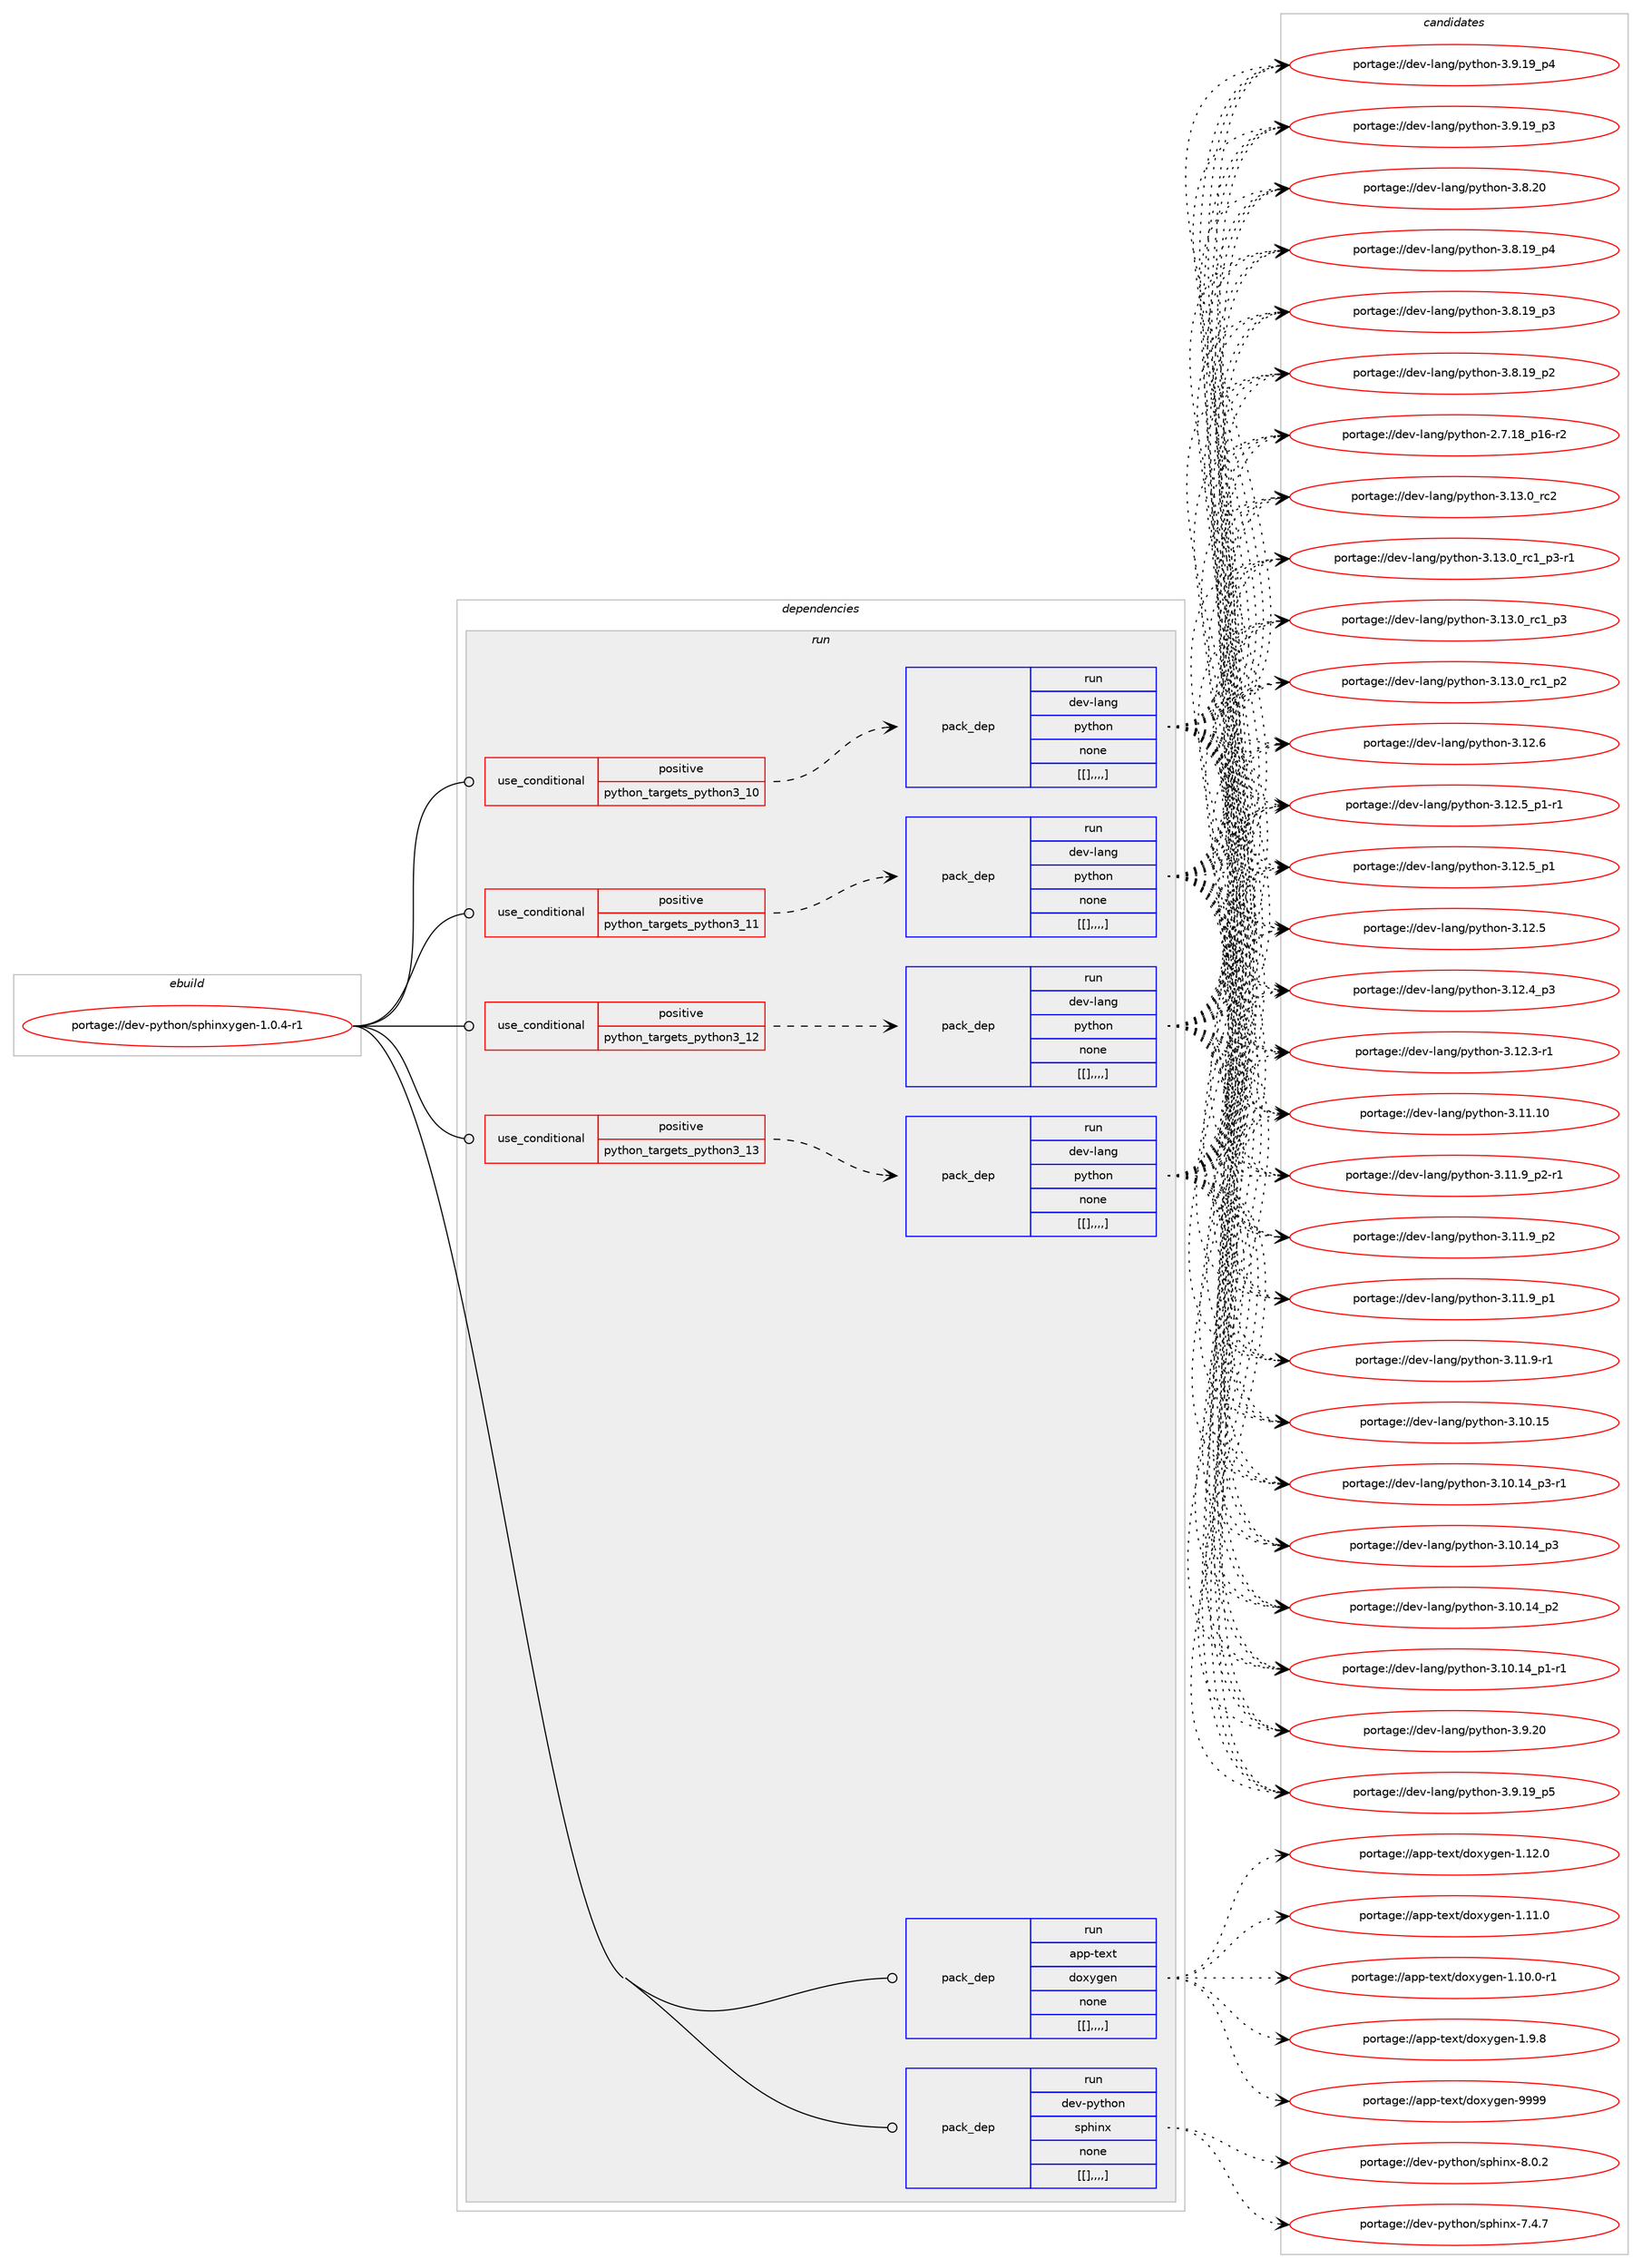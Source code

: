 digraph prolog {

# *************
# Graph options
# *************

newrank=true;
concentrate=true;
compound=true;
graph [rankdir=LR,fontname=Helvetica,fontsize=10,ranksep=1.5];#, ranksep=2.5, nodesep=0.2];
edge  [arrowhead=vee];
node  [fontname=Helvetica,fontsize=10];

# **********
# The ebuild
# **********

subgraph cluster_leftcol {
color=gray;
label=<<i>ebuild</i>>;
id [label="portage://dev-python/sphinxygen-1.0.4-r1", color=red, width=4, href="../dev-python/sphinxygen-1.0.4-r1.svg"];
}

# ****************
# The dependencies
# ****************

subgraph cluster_midcol {
color=gray;
label=<<i>dependencies</i>>;
subgraph cluster_compile {
fillcolor="#eeeeee";
style=filled;
label=<<i>compile</i>>;
}
subgraph cluster_compileandrun {
fillcolor="#eeeeee";
style=filled;
label=<<i>compile and run</i>>;
}
subgraph cluster_run {
fillcolor="#eeeeee";
style=filled;
label=<<i>run</i>>;
subgraph cond40970 {
dependency166398 [label=<<TABLE BORDER="0" CELLBORDER="1" CELLSPACING="0" CELLPADDING="4"><TR><TD ROWSPAN="3" CELLPADDING="10">use_conditional</TD></TR><TR><TD>positive</TD></TR><TR><TD>python_targets_python3_10</TD></TR></TABLE>>, shape=none, color=red];
subgraph pack124167 {
dependency166399 [label=<<TABLE BORDER="0" CELLBORDER="1" CELLSPACING="0" CELLPADDING="4" WIDTH="220"><TR><TD ROWSPAN="6" CELLPADDING="30">pack_dep</TD></TR><TR><TD WIDTH="110">run</TD></TR><TR><TD>dev-lang</TD></TR><TR><TD>python</TD></TR><TR><TD>none</TD></TR><TR><TD>[[],,,,]</TD></TR></TABLE>>, shape=none, color=blue];
}
dependency166398:e -> dependency166399:w [weight=20,style="dashed",arrowhead="vee"];
}
id:e -> dependency166398:w [weight=20,style="solid",arrowhead="odot"];
subgraph cond40971 {
dependency166400 [label=<<TABLE BORDER="0" CELLBORDER="1" CELLSPACING="0" CELLPADDING="4"><TR><TD ROWSPAN="3" CELLPADDING="10">use_conditional</TD></TR><TR><TD>positive</TD></TR><TR><TD>python_targets_python3_11</TD></TR></TABLE>>, shape=none, color=red];
subgraph pack124168 {
dependency166401 [label=<<TABLE BORDER="0" CELLBORDER="1" CELLSPACING="0" CELLPADDING="4" WIDTH="220"><TR><TD ROWSPAN="6" CELLPADDING="30">pack_dep</TD></TR><TR><TD WIDTH="110">run</TD></TR><TR><TD>dev-lang</TD></TR><TR><TD>python</TD></TR><TR><TD>none</TD></TR><TR><TD>[[],,,,]</TD></TR></TABLE>>, shape=none, color=blue];
}
dependency166400:e -> dependency166401:w [weight=20,style="dashed",arrowhead="vee"];
}
id:e -> dependency166400:w [weight=20,style="solid",arrowhead="odot"];
subgraph cond40972 {
dependency166402 [label=<<TABLE BORDER="0" CELLBORDER="1" CELLSPACING="0" CELLPADDING="4"><TR><TD ROWSPAN="3" CELLPADDING="10">use_conditional</TD></TR><TR><TD>positive</TD></TR><TR><TD>python_targets_python3_12</TD></TR></TABLE>>, shape=none, color=red];
subgraph pack124169 {
dependency166403 [label=<<TABLE BORDER="0" CELLBORDER="1" CELLSPACING="0" CELLPADDING="4" WIDTH="220"><TR><TD ROWSPAN="6" CELLPADDING="30">pack_dep</TD></TR><TR><TD WIDTH="110">run</TD></TR><TR><TD>dev-lang</TD></TR><TR><TD>python</TD></TR><TR><TD>none</TD></TR><TR><TD>[[],,,,]</TD></TR></TABLE>>, shape=none, color=blue];
}
dependency166402:e -> dependency166403:w [weight=20,style="dashed",arrowhead="vee"];
}
id:e -> dependency166402:w [weight=20,style="solid",arrowhead="odot"];
subgraph cond40973 {
dependency166404 [label=<<TABLE BORDER="0" CELLBORDER="1" CELLSPACING="0" CELLPADDING="4"><TR><TD ROWSPAN="3" CELLPADDING="10">use_conditional</TD></TR><TR><TD>positive</TD></TR><TR><TD>python_targets_python3_13</TD></TR></TABLE>>, shape=none, color=red];
subgraph pack124170 {
dependency166405 [label=<<TABLE BORDER="0" CELLBORDER="1" CELLSPACING="0" CELLPADDING="4" WIDTH="220"><TR><TD ROWSPAN="6" CELLPADDING="30">pack_dep</TD></TR><TR><TD WIDTH="110">run</TD></TR><TR><TD>dev-lang</TD></TR><TR><TD>python</TD></TR><TR><TD>none</TD></TR><TR><TD>[[],,,,]</TD></TR></TABLE>>, shape=none, color=blue];
}
dependency166404:e -> dependency166405:w [weight=20,style="dashed",arrowhead="vee"];
}
id:e -> dependency166404:w [weight=20,style="solid",arrowhead="odot"];
subgraph pack124171 {
dependency166406 [label=<<TABLE BORDER="0" CELLBORDER="1" CELLSPACING="0" CELLPADDING="4" WIDTH="220"><TR><TD ROWSPAN="6" CELLPADDING="30">pack_dep</TD></TR><TR><TD WIDTH="110">run</TD></TR><TR><TD>app-text</TD></TR><TR><TD>doxygen</TD></TR><TR><TD>none</TD></TR><TR><TD>[[],,,,]</TD></TR></TABLE>>, shape=none, color=blue];
}
id:e -> dependency166406:w [weight=20,style="solid",arrowhead="odot"];
subgraph pack124172 {
dependency166407 [label=<<TABLE BORDER="0" CELLBORDER="1" CELLSPACING="0" CELLPADDING="4" WIDTH="220"><TR><TD ROWSPAN="6" CELLPADDING="30">pack_dep</TD></TR><TR><TD WIDTH="110">run</TD></TR><TR><TD>dev-python</TD></TR><TR><TD>sphinx</TD></TR><TR><TD>none</TD></TR><TR><TD>[[],,,,]</TD></TR></TABLE>>, shape=none, color=blue];
}
id:e -> dependency166407:w [weight=20,style="solid",arrowhead="odot"];
}
}

# **************
# The candidates
# **************

subgraph cluster_choices {
rank=same;
color=gray;
label=<<i>candidates</i>>;

subgraph choice124167 {
color=black;
nodesep=1;
choice10010111845108971101034711212111610411111045514649514648951149950 [label="portage://dev-lang/python-3.13.0_rc2", color=red, width=4,href="../dev-lang/python-3.13.0_rc2.svg"];
choice1001011184510897110103471121211161041111104551464951464895114994995112514511449 [label="portage://dev-lang/python-3.13.0_rc1_p3-r1", color=red, width=4,href="../dev-lang/python-3.13.0_rc1_p3-r1.svg"];
choice100101118451089711010347112121116104111110455146495146489511499499511251 [label="portage://dev-lang/python-3.13.0_rc1_p3", color=red, width=4,href="../dev-lang/python-3.13.0_rc1_p3.svg"];
choice100101118451089711010347112121116104111110455146495146489511499499511250 [label="portage://dev-lang/python-3.13.0_rc1_p2", color=red, width=4,href="../dev-lang/python-3.13.0_rc1_p2.svg"];
choice10010111845108971101034711212111610411111045514649504654 [label="portage://dev-lang/python-3.12.6", color=red, width=4,href="../dev-lang/python-3.12.6.svg"];
choice1001011184510897110103471121211161041111104551464950465395112494511449 [label="portage://dev-lang/python-3.12.5_p1-r1", color=red, width=4,href="../dev-lang/python-3.12.5_p1-r1.svg"];
choice100101118451089711010347112121116104111110455146495046539511249 [label="portage://dev-lang/python-3.12.5_p1", color=red, width=4,href="../dev-lang/python-3.12.5_p1.svg"];
choice10010111845108971101034711212111610411111045514649504653 [label="portage://dev-lang/python-3.12.5", color=red, width=4,href="../dev-lang/python-3.12.5.svg"];
choice100101118451089711010347112121116104111110455146495046529511251 [label="portage://dev-lang/python-3.12.4_p3", color=red, width=4,href="../dev-lang/python-3.12.4_p3.svg"];
choice100101118451089711010347112121116104111110455146495046514511449 [label="portage://dev-lang/python-3.12.3-r1", color=red, width=4,href="../dev-lang/python-3.12.3-r1.svg"];
choice1001011184510897110103471121211161041111104551464949464948 [label="portage://dev-lang/python-3.11.10", color=red, width=4,href="../dev-lang/python-3.11.10.svg"];
choice1001011184510897110103471121211161041111104551464949465795112504511449 [label="portage://dev-lang/python-3.11.9_p2-r1", color=red, width=4,href="../dev-lang/python-3.11.9_p2-r1.svg"];
choice100101118451089711010347112121116104111110455146494946579511250 [label="portage://dev-lang/python-3.11.9_p2", color=red, width=4,href="../dev-lang/python-3.11.9_p2.svg"];
choice100101118451089711010347112121116104111110455146494946579511249 [label="portage://dev-lang/python-3.11.9_p1", color=red, width=4,href="../dev-lang/python-3.11.9_p1.svg"];
choice100101118451089711010347112121116104111110455146494946574511449 [label="portage://dev-lang/python-3.11.9-r1", color=red, width=4,href="../dev-lang/python-3.11.9-r1.svg"];
choice1001011184510897110103471121211161041111104551464948464953 [label="portage://dev-lang/python-3.10.15", color=red, width=4,href="../dev-lang/python-3.10.15.svg"];
choice100101118451089711010347112121116104111110455146494846495295112514511449 [label="portage://dev-lang/python-3.10.14_p3-r1", color=red, width=4,href="../dev-lang/python-3.10.14_p3-r1.svg"];
choice10010111845108971101034711212111610411111045514649484649529511251 [label="portage://dev-lang/python-3.10.14_p3", color=red, width=4,href="../dev-lang/python-3.10.14_p3.svg"];
choice10010111845108971101034711212111610411111045514649484649529511250 [label="portage://dev-lang/python-3.10.14_p2", color=red, width=4,href="../dev-lang/python-3.10.14_p2.svg"];
choice100101118451089711010347112121116104111110455146494846495295112494511449 [label="portage://dev-lang/python-3.10.14_p1-r1", color=red, width=4,href="../dev-lang/python-3.10.14_p1-r1.svg"];
choice10010111845108971101034711212111610411111045514657465048 [label="portage://dev-lang/python-3.9.20", color=red, width=4,href="../dev-lang/python-3.9.20.svg"];
choice100101118451089711010347112121116104111110455146574649579511253 [label="portage://dev-lang/python-3.9.19_p5", color=red, width=4,href="../dev-lang/python-3.9.19_p5.svg"];
choice100101118451089711010347112121116104111110455146574649579511252 [label="portage://dev-lang/python-3.9.19_p4", color=red, width=4,href="../dev-lang/python-3.9.19_p4.svg"];
choice100101118451089711010347112121116104111110455146574649579511251 [label="portage://dev-lang/python-3.9.19_p3", color=red, width=4,href="../dev-lang/python-3.9.19_p3.svg"];
choice10010111845108971101034711212111610411111045514656465048 [label="portage://dev-lang/python-3.8.20", color=red, width=4,href="../dev-lang/python-3.8.20.svg"];
choice100101118451089711010347112121116104111110455146564649579511252 [label="portage://dev-lang/python-3.8.19_p4", color=red, width=4,href="../dev-lang/python-3.8.19_p4.svg"];
choice100101118451089711010347112121116104111110455146564649579511251 [label="portage://dev-lang/python-3.8.19_p3", color=red, width=4,href="../dev-lang/python-3.8.19_p3.svg"];
choice100101118451089711010347112121116104111110455146564649579511250 [label="portage://dev-lang/python-3.8.19_p2", color=red, width=4,href="../dev-lang/python-3.8.19_p2.svg"];
choice100101118451089711010347112121116104111110455046554649569511249544511450 [label="portage://dev-lang/python-2.7.18_p16-r2", color=red, width=4,href="../dev-lang/python-2.7.18_p16-r2.svg"];
dependency166399:e -> choice10010111845108971101034711212111610411111045514649514648951149950:w [style=dotted,weight="100"];
dependency166399:e -> choice1001011184510897110103471121211161041111104551464951464895114994995112514511449:w [style=dotted,weight="100"];
dependency166399:e -> choice100101118451089711010347112121116104111110455146495146489511499499511251:w [style=dotted,weight="100"];
dependency166399:e -> choice100101118451089711010347112121116104111110455146495146489511499499511250:w [style=dotted,weight="100"];
dependency166399:e -> choice10010111845108971101034711212111610411111045514649504654:w [style=dotted,weight="100"];
dependency166399:e -> choice1001011184510897110103471121211161041111104551464950465395112494511449:w [style=dotted,weight="100"];
dependency166399:e -> choice100101118451089711010347112121116104111110455146495046539511249:w [style=dotted,weight="100"];
dependency166399:e -> choice10010111845108971101034711212111610411111045514649504653:w [style=dotted,weight="100"];
dependency166399:e -> choice100101118451089711010347112121116104111110455146495046529511251:w [style=dotted,weight="100"];
dependency166399:e -> choice100101118451089711010347112121116104111110455146495046514511449:w [style=dotted,weight="100"];
dependency166399:e -> choice1001011184510897110103471121211161041111104551464949464948:w [style=dotted,weight="100"];
dependency166399:e -> choice1001011184510897110103471121211161041111104551464949465795112504511449:w [style=dotted,weight="100"];
dependency166399:e -> choice100101118451089711010347112121116104111110455146494946579511250:w [style=dotted,weight="100"];
dependency166399:e -> choice100101118451089711010347112121116104111110455146494946579511249:w [style=dotted,weight="100"];
dependency166399:e -> choice100101118451089711010347112121116104111110455146494946574511449:w [style=dotted,weight="100"];
dependency166399:e -> choice1001011184510897110103471121211161041111104551464948464953:w [style=dotted,weight="100"];
dependency166399:e -> choice100101118451089711010347112121116104111110455146494846495295112514511449:w [style=dotted,weight="100"];
dependency166399:e -> choice10010111845108971101034711212111610411111045514649484649529511251:w [style=dotted,weight="100"];
dependency166399:e -> choice10010111845108971101034711212111610411111045514649484649529511250:w [style=dotted,weight="100"];
dependency166399:e -> choice100101118451089711010347112121116104111110455146494846495295112494511449:w [style=dotted,weight="100"];
dependency166399:e -> choice10010111845108971101034711212111610411111045514657465048:w [style=dotted,weight="100"];
dependency166399:e -> choice100101118451089711010347112121116104111110455146574649579511253:w [style=dotted,weight="100"];
dependency166399:e -> choice100101118451089711010347112121116104111110455146574649579511252:w [style=dotted,weight="100"];
dependency166399:e -> choice100101118451089711010347112121116104111110455146574649579511251:w [style=dotted,weight="100"];
dependency166399:e -> choice10010111845108971101034711212111610411111045514656465048:w [style=dotted,weight="100"];
dependency166399:e -> choice100101118451089711010347112121116104111110455146564649579511252:w [style=dotted,weight="100"];
dependency166399:e -> choice100101118451089711010347112121116104111110455146564649579511251:w [style=dotted,weight="100"];
dependency166399:e -> choice100101118451089711010347112121116104111110455146564649579511250:w [style=dotted,weight="100"];
dependency166399:e -> choice100101118451089711010347112121116104111110455046554649569511249544511450:w [style=dotted,weight="100"];
}
subgraph choice124168 {
color=black;
nodesep=1;
choice10010111845108971101034711212111610411111045514649514648951149950 [label="portage://dev-lang/python-3.13.0_rc2", color=red, width=4,href="../dev-lang/python-3.13.0_rc2.svg"];
choice1001011184510897110103471121211161041111104551464951464895114994995112514511449 [label="portage://dev-lang/python-3.13.0_rc1_p3-r1", color=red, width=4,href="../dev-lang/python-3.13.0_rc1_p3-r1.svg"];
choice100101118451089711010347112121116104111110455146495146489511499499511251 [label="portage://dev-lang/python-3.13.0_rc1_p3", color=red, width=4,href="../dev-lang/python-3.13.0_rc1_p3.svg"];
choice100101118451089711010347112121116104111110455146495146489511499499511250 [label="portage://dev-lang/python-3.13.0_rc1_p2", color=red, width=4,href="../dev-lang/python-3.13.0_rc1_p2.svg"];
choice10010111845108971101034711212111610411111045514649504654 [label="portage://dev-lang/python-3.12.6", color=red, width=4,href="../dev-lang/python-3.12.6.svg"];
choice1001011184510897110103471121211161041111104551464950465395112494511449 [label="portage://dev-lang/python-3.12.5_p1-r1", color=red, width=4,href="../dev-lang/python-3.12.5_p1-r1.svg"];
choice100101118451089711010347112121116104111110455146495046539511249 [label="portage://dev-lang/python-3.12.5_p1", color=red, width=4,href="../dev-lang/python-3.12.5_p1.svg"];
choice10010111845108971101034711212111610411111045514649504653 [label="portage://dev-lang/python-3.12.5", color=red, width=4,href="../dev-lang/python-3.12.5.svg"];
choice100101118451089711010347112121116104111110455146495046529511251 [label="portage://dev-lang/python-3.12.4_p3", color=red, width=4,href="../dev-lang/python-3.12.4_p3.svg"];
choice100101118451089711010347112121116104111110455146495046514511449 [label="portage://dev-lang/python-3.12.3-r1", color=red, width=4,href="../dev-lang/python-3.12.3-r1.svg"];
choice1001011184510897110103471121211161041111104551464949464948 [label="portage://dev-lang/python-3.11.10", color=red, width=4,href="../dev-lang/python-3.11.10.svg"];
choice1001011184510897110103471121211161041111104551464949465795112504511449 [label="portage://dev-lang/python-3.11.9_p2-r1", color=red, width=4,href="../dev-lang/python-3.11.9_p2-r1.svg"];
choice100101118451089711010347112121116104111110455146494946579511250 [label="portage://dev-lang/python-3.11.9_p2", color=red, width=4,href="../dev-lang/python-3.11.9_p2.svg"];
choice100101118451089711010347112121116104111110455146494946579511249 [label="portage://dev-lang/python-3.11.9_p1", color=red, width=4,href="../dev-lang/python-3.11.9_p1.svg"];
choice100101118451089711010347112121116104111110455146494946574511449 [label="portage://dev-lang/python-3.11.9-r1", color=red, width=4,href="../dev-lang/python-3.11.9-r1.svg"];
choice1001011184510897110103471121211161041111104551464948464953 [label="portage://dev-lang/python-3.10.15", color=red, width=4,href="../dev-lang/python-3.10.15.svg"];
choice100101118451089711010347112121116104111110455146494846495295112514511449 [label="portage://dev-lang/python-3.10.14_p3-r1", color=red, width=4,href="../dev-lang/python-3.10.14_p3-r1.svg"];
choice10010111845108971101034711212111610411111045514649484649529511251 [label="portage://dev-lang/python-3.10.14_p3", color=red, width=4,href="../dev-lang/python-3.10.14_p3.svg"];
choice10010111845108971101034711212111610411111045514649484649529511250 [label="portage://dev-lang/python-3.10.14_p2", color=red, width=4,href="../dev-lang/python-3.10.14_p2.svg"];
choice100101118451089711010347112121116104111110455146494846495295112494511449 [label="portage://dev-lang/python-3.10.14_p1-r1", color=red, width=4,href="../dev-lang/python-3.10.14_p1-r1.svg"];
choice10010111845108971101034711212111610411111045514657465048 [label="portage://dev-lang/python-3.9.20", color=red, width=4,href="../dev-lang/python-3.9.20.svg"];
choice100101118451089711010347112121116104111110455146574649579511253 [label="portage://dev-lang/python-3.9.19_p5", color=red, width=4,href="../dev-lang/python-3.9.19_p5.svg"];
choice100101118451089711010347112121116104111110455146574649579511252 [label="portage://dev-lang/python-3.9.19_p4", color=red, width=4,href="../dev-lang/python-3.9.19_p4.svg"];
choice100101118451089711010347112121116104111110455146574649579511251 [label="portage://dev-lang/python-3.9.19_p3", color=red, width=4,href="../dev-lang/python-3.9.19_p3.svg"];
choice10010111845108971101034711212111610411111045514656465048 [label="portage://dev-lang/python-3.8.20", color=red, width=4,href="../dev-lang/python-3.8.20.svg"];
choice100101118451089711010347112121116104111110455146564649579511252 [label="portage://dev-lang/python-3.8.19_p4", color=red, width=4,href="../dev-lang/python-3.8.19_p4.svg"];
choice100101118451089711010347112121116104111110455146564649579511251 [label="portage://dev-lang/python-3.8.19_p3", color=red, width=4,href="../dev-lang/python-3.8.19_p3.svg"];
choice100101118451089711010347112121116104111110455146564649579511250 [label="portage://dev-lang/python-3.8.19_p2", color=red, width=4,href="../dev-lang/python-3.8.19_p2.svg"];
choice100101118451089711010347112121116104111110455046554649569511249544511450 [label="portage://dev-lang/python-2.7.18_p16-r2", color=red, width=4,href="../dev-lang/python-2.7.18_p16-r2.svg"];
dependency166401:e -> choice10010111845108971101034711212111610411111045514649514648951149950:w [style=dotted,weight="100"];
dependency166401:e -> choice1001011184510897110103471121211161041111104551464951464895114994995112514511449:w [style=dotted,weight="100"];
dependency166401:e -> choice100101118451089711010347112121116104111110455146495146489511499499511251:w [style=dotted,weight="100"];
dependency166401:e -> choice100101118451089711010347112121116104111110455146495146489511499499511250:w [style=dotted,weight="100"];
dependency166401:e -> choice10010111845108971101034711212111610411111045514649504654:w [style=dotted,weight="100"];
dependency166401:e -> choice1001011184510897110103471121211161041111104551464950465395112494511449:w [style=dotted,weight="100"];
dependency166401:e -> choice100101118451089711010347112121116104111110455146495046539511249:w [style=dotted,weight="100"];
dependency166401:e -> choice10010111845108971101034711212111610411111045514649504653:w [style=dotted,weight="100"];
dependency166401:e -> choice100101118451089711010347112121116104111110455146495046529511251:w [style=dotted,weight="100"];
dependency166401:e -> choice100101118451089711010347112121116104111110455146495046514511449:w [style=dotted,weight="100"];
dependency166401:e -> choice1001011184510897110103471121211161041111104551464949464948:w [style=dotted,weight="100"];
dependency166401:e -> choice1001011184510897110103471121211161041111104551464949465795112504511449:w [style=dotted,weight="100"];
dependency166401:e -> choice100101118451089711010347112121116104111110455146494946579511250:w [style=dotted,weight="100"];
dependency166401:e -> choice100101118451089711010347112121116104111110455146494946579511249:w [style=dotted,weight="100"];
dependency166401:e -> choice100101118451089711010347112121116104111110455146494946574511449:w [style=dotted,weight="100"];
dependency166401:e -> choice1001011184510897110103471121211161041111104551464948464953:w [style=dotted,weight="100"];
dependency166401:e -> choice100101118451089711010347112121116104111110455146494846495295112514511449:w [style=dotted,weight="100"];
dependency166401:e -> choice10010111845108971101034711212111610411111045514649484649529511251:w [style=dotted,weight="100"];
dependency166401:e -> choice10010111845108971101034711212111610411111045514649484649529511250:w [style=dotted,weight="100"];
dependency166401:e -> choice100101118451089711010347112121116104111110455146494846495295112494511449:w [style=dotted,weight="100"];
dependency166401:e -> choice10010111845108971101034711212111610411111045514657465048:w [style=dotted,weight="100"];
dependency166401:e -> choice100101118451089711010347112121116104111110455146574649579511253:w [style=dotted,weight="100"];
dependency166401:e -> choice100101118451089711010347112121116104111110455146574649579511252:w [style=dotted,weight="100"];
dependency166401:e -> choice100101118451089711010347112121116104111110455146574649579511251:w [style=dotted,weight="100"];
dependency166401:e -> choice10010111845108971101034711212111610411111045514656465048:w [style=dotted,weight="100"];
dependency166401:e -> choice100101118451089711010347112121116104111110455146564649579511252:w [style=dotted,weight="100"];
dependency166401:e -> choice100101118451089711010347112121116104111110455146564649579511251:w [style=dotted,weight="100"];
dependency166401:e -> choice100101118451089711010347112121116104111110455146564649579511250:w [style=dotted,weight="100"];
dependency166401:e -> choice100101118451089711010347112121116104111110455046554649569511249544511450:w [style=dotted,weight="100"];
}
subgraph choice124169 {
color=black;
nodesep=1;
choice10010111845108971101034711212111610411111045514649514648951149950 [label="portage://dev-lang/python-3.13.0_rc2", color=red, width=4,href="../dev-lang/python-3.13.0_rc2.svg"];
choice1001011184510897110103471121211161041111104551464951464895114994995112514511449 [label="portage://dev-lang/python-3.13.0_rc1_p3-r1", color=red, width=4,href="../dev-lang/python-3.13.0_rc1_p3-r1.svg"];
choice100101118451089711010347112121116104111110455146495146489511499499511251 [label="portage://dev-lang/python-3.13.0_rc1_p3", color=red, width=4,href="../dev-lang/python-3.13.0_rc1_p3.svg"];
choice100101118451089711010347112121116104111110455146495146489511499499511250 [label="portage://dev-lang/python-3.13.0_rc1_p2", color=red, width=4,href="../dev-lang/python-3.13.0_rc1_p2.svg"];
choice10010111845108971101034711212111610411111045514649504654 [label="portage://dev-lang/python-3.12.6", color=red, width=4,href="../dev-lang/python-3.12.6.svg"];
choice1001011184510897110103471121211161041111104551464950465395112494511449 [label="portage://dev-lang/python-3.12.5_p1-r1", color=red, width=4,href="../dev-lang/python-3.12.5_p1-r1.svg"];
choice100101118451089711010347112121116104111110455146495046539511249 [label="portage://dev-lang/python-3.12.5_p1", color=red, width=4,href="../dev-lang/python-3.12.5_p1.svg"];
choice10010111845108971101034711212111610411111045514649504653 [label="portage://dev-lang/python-3.12.5", color=red, width=4,href="../dev-lang/python-3.12.5.svg"];
choice100101118451089711010347112121116104111110455146495046529511251 [label="portage://dev-lang/python-3.12.4_p3", color=red, width=4,href="../dev-lang/python-3.12.4_p3.svg"];
choice100101118451089711010347112121116104111110455146495046514511449 [label="portage://dev-lang/python-3.12.3-r1", color=red, width=4,href="../dev-lang/python-3.12.3-r1.svg"];
choice1001011184510897110103471121211161041111104551464949464948 [label="portage://dev-lang/python-3.11.10", color=red, width=4,href="../dev-lang/python-3.11.10.svg"];
choice1001011184510897110103471121211161041111104551464949465795112504511449 [label="portage://dev-lang/python-3.11.9_p2-r1", color=red, width=4,href="../dev-lang/python-3.11.9_p2-r1.svg"];
choice100101118451089711010347112121116104111110455146494946579511250 [label="portage://dev-lang/python-3.11.9_p2", color=red, width=4,href="../dev-lang/python-3.11.9_p2.svg"];
choice100101118451089711010347112121116104111110455146494946579511249 [label="portage://dev-lang/python-3.11.9_p1", color=red, width=4,href="../dev-lang/python-3.11.9_p1.svg"];
choice100101118451089711010347112121116104111110455146494946574511449 [label="portage://dev-lang/python-3.11.9-r1", color=red, width=4,href="../dev-lang/python-3.11.9-r1.svg"];
choice1001011184510897110103471121211161041111104551464948464953 [label="portage://dev-lang/python-3.10.15", color=red, width=4,href="../dev-lang/python-3.10.15.svg"];
choice100101118451089711010347112121116104111110455146494846495295112514511449 [label="portage://dev-lang/python-3.10.14_p3-r1", color=red, width=4,href="../dev-lang/python-3.10.14_p3-r1.svg"];
choice10010111845108971101034711212111610411111045514649484649529511251 [label="portage://dev-lang/python-3.10.14_p3", color=red, width=4,href="../dev-lang/python-3.10.14_p3.svg"];
choice10010111845108971101034711212111610411111045514649484649529511250 [label="portage://dev-lang/python-3.10.14_p2", color=red, width=4,href="../dev-lang/python-3.10.14_p2.svg"];
choice100101118451089711010347112121116104111110455146494846495295112494511449 [label="portage://dev-lang/python-3.10.14_p1-r1", color=red, width=4,href="../dev-lang/python-3.10.14_p1-r1.svg"];
choice10010111845108971101034711212111610411111045514657465048 [label="portage://dev-lang/python-3.9.20", color=red, width=4,href="../dev-lang/python-3.9.20.svg"];
choice100101118451089711010347112121116104111110455146574649579511253 [label="portage://dev-lang/python-3.9.19_p5", color=red, width=4,href="../dev-lang/python-3.9.19_p5.svg"];
choice100101118451089711010347112121116104111110455146574649579511252 [label="portage://dev-lang/python-3.9.19_p4", color=red, width=4,href="../dev-lang/python-3.9.19_p4.svg"];
choice100101118451089711010347112121116104111110455146574649579511251 [label="portage://dev-lang/python-3.9.19_p3", color=red, width=4,href="../dev-lang/python-3.9.19_p3.svg"];
choice10010111845108971101034711212111610411111045514656465048 [label="portage://dev-lang/python-3.8.20", color=red, width=4,href="../dev-lang/python-3.8.20.svg"];
choice100101118451089711010347112121116104111110455146564649579511252 [label="portage://dev-lang/python-3.8.19_p4", color=red, width=4,href="../dev-lang/python-3.8.19_p4.svg"];
choice100101118451089711010347112121116104111110455146564649579511251 [label="portage://dev-lang/python-3.8.19_p3", color=red, width=4,href="../dev-lang/python-3.8.19_p3.svg"];
choice100101118451089711010347112121116104111110455146564649579511250 [label="portage://dev-lang/python-3.8.19_p2", color=red, width=4,href="../dev-lang/python-3.8.19_p2.svg"];
choice100101118451089711010347112121116104111110455046554649569511249544511450 [label="portage://dev-lang/python-2.7.18_p16-r2", color=red, width=4,href="../dev-lang/python-2.7.18_p16-r2.svg"];
dependency166403:e -> choice10010111845108971101034711212111610411111045514649514648951149950:w [style=dotted,weight="100"];
dependency166403:e -> choice1001011184510897110103471121211161041111104551464951464895114994995112514511449:w [style=dotted,weight="100"];
dependency166403:e -> choice100101118451089711010347112121116104111110455146495146489511499499511251:w [style=dotted,weight="100"];
dependency166403:e -> choice100101118451089711010347112121116104111110455146495146489511499499511250:w [style=dotted,weight="100"];
dependency166403:e -> choice10010111845108971101034711212111610411111045514649504654:w [style=dotted,weight="100"];
dependency166403:e -> choice1001011184510897110103471121211161041111104551464950465395112494511449:w [style=dotted,weight="100"];
dependency166403:e -> choice100101118451089711010347112121116104111110455146495046539511249:w [style=dotted,weight="100"];
dependency166403:e -> choice10010111845108971101034711212111610411111045514649504653:w [style=dotted,weight="100"];
dependency166403:e -> choice100101118451089711010347112121116104111110455146495046529511251:w [style=dotted,weight="100"];
dependency166403:e -> choice100101118451089711010347112121116104111110455146495046514511449:w [style=dotted,weight="100"];
dependency166403:e -> choice1001011184510897110103471121211161041111104551464949464948:w [style=dotted,weight="100"];
dependency166403:e -> choice1001011184510897110103471121211161041111104551464949465795112504511449:w [style=dotted,weight="100"];
dependency166403:e -> choice100101118451089711010347112121116104111110455146494946579511250:w [style=dotted,weight="100"];
dependency166403:e -> choice100101118451089711010347112121116104111110455146494946579511249:w [style=dotted,weight="100"];
dependency166403:e -> choice100101118451089711010347112121116104111110455146494946574511449:w [style=dotted,weight="100"];
dependency166403:e -> choice1001011184510897110103471121211161041111104551464948464953:w [style=dotted,weight="100"];
dependency166403:e -> choice100101118451089711010347112121116104111110455146494846495295112514511449:w [style=dotted,weight="100"];
dependency166403:e -> choice10010111845108971101034711212111610411111045514649484649529511251:w [style=dotted,weight="100"];
dependency166403:e -> choice10010111845108971101034711212111610411111045514649484649529511250:w [style=dotted,weight="100"];
dependency166403:e -> choice100101118451089711010347112121116104111110455146494846495295112494511449:w [style=dotted,weight="100"];
dependency166403:e -> choice10010111845108971101034711212111610411111045514657465048:w [style=dotted,weight="100"];
dependency166403:e -> choice100101118451089711010347112121116104111110455146574649579511253:w [style=dotted,weight="100"];
dependency166403:e -> choice100101118451089711010347112121116104111110455146574649579511252:w [style=dotted,weight="100"];
dependency166403:e -> choice100101118451089711010347112121116104111110455146574649579511251:w [style=dotted,weight="100"];
dependency166403:e -> choice10010111845108971101034711212111610411111045514656465048:w [style=dotted,weight="100"];
dependency166403:e -> choice100101118451089711010347112121116104111110455146564649579511252:w [style=dotted,weight="100"];
dependency166403:e -> choice100101118451089711010347112121116104111110455146564649579511251:w [style=dotted,weight="100"];
dependency166403:e -> choice100101118451089711010347112121116104111110455146564649579511250:w [style=dotted,weight="100"];
dependency166403:e -> choice100101118451089711010347112121116104111110455046554649569511249544511450:w [style=dotted,weight="100"];
}
subgraph choice124170 {
color=black;
nodesep=1;
choice10010111845108971101034711212111610411111045514649514648951149950 [label="portage://dev-lang/python-3.13.0_rc2", color=red, width=4,href="../dev-lang/python-3.13.0_rc2.svg"];
choice1001011184510897110103471121211161041111104551464951464895114994995112514511449 [label="portage://dev-lang/python-3.13.0_rc1_p3-r1", color=red, width=4,href="../dev-lang/python-3.13.0_rc1_p3-r1.svg"];
choice100101118451089711010347112121116104111110455146495146489511499499511251 [label="portage://dev-lang/python-3.13.0_rc1_p3", color=red, width=4,href="../dev-lang/python-3.13.0_rc1_p3.svg"];
choice100101118451089711010347112121116104111110455146495146489511499499511250 [label="portage://dev-lang/python-3.13.0_rc1_p2", color=red, width=4,href="../dev-lang/python-3.13.0_rc1_p2.svg"];
choice10010111845108971101034711212111610411111045514649504654 [label="portage://dev-lang/python-3.12.6", color=red, width=4,href="../dev-lang/python-3.12.6.svg"];
choice1001011184510897110103471121211161041111104551464950465395112494511449 [label="portage://dev-lang/python-3.12.5_p1-r1", color=red, width=4,href="../dev-lang/python-3.12.5_p1-r1.svg"];
choice100101118451089711010347112121116104111110455146495046539511249 [label="portage://dev-lang/python-3.12.5_p1", color=red, width=4,href="../dev-lang/python-3.12.5_p1.svg"];
choice10010111845108971101034711212111610411111045514649504653 [label="portage://dev-lang/python-3.12.5", color=red, width=4,href="../dev-lang/python-3.12.5.svg"];
choice100101118451089711010347112121116104111110455146495046529511251 [label="portage://dev-lang/python-3.12.4_p3", color=red, width=4,href="../dev-lang/python-3.12.4_p3.svg"];
choice100101118451089711010347112121116104111110455146495046514511449 [label="portage://dev-lang/python-3.12.3-r1", color=red, width=4,href="../dev-lang/python-3.12.3-r1.svg"];
choice1001011184510897110103471121211161041111104551464949464948 [label="portage://dev-lang/python-3.11.10", color=red, width=4,href="../dev-lang/python-3.11.10.svg"];
choice1001011184510897110103471121211161041111104551464949465795112504511449 [label="portage://dev-lang/python-3.11.9_p2-r1", color=red, width=4,href="../dev-lang/python-3.11.9_p2-r1.svg"];
choice100101118451089711010347112121116104111110455146494946579511250 [label="portage://dev-lang/python-3.11.9_p2", color=red, width=4,href="../dev-lang/python-3.11.9_p2.svg"];
choice100101118451089711010347112121116104111110455146494946579511249 [label="portage://dev-lang/python-3.11.9_p1", color=red, width=4,href="../dev-lang/python-3.11.9_p1.svg"];
choice100101118451089711010347112121116104111110455146494946574511449 [label="portage://dev-lang/python-3.11.9-r1", color=red, width=4,href="../dev-lang/python-3.11.9-r1.svg"];
choice1001011184510897110103471121211161041111104551464948464953 [label="portage://dev-lang/python-3.10.15", color=red, width=4,href="../dev-lang/python-3.10.15.svg"];
choice100101118451089711010347112121116104111110455146494846495295112514511449 [label="portage://dev-lang/python-3.10.14_p3-r1", color=red, width=4,href="../dev-lang/python-3.10.14_p3-r1.svg"];
choice10010111845108971101034711212111610411111045514649484649529511251 [label="portage://dev-lang/python-3.10.14_p3", color=red, width=4,href="../dev-lang/python-3.10.14_p3.svg"];
choice10010111845108971101034711212111610411111045514649484649529511250 [label="portage://dev-lang/python-3.10.14_p2", color=red, width=4,href="../dev-lang/python-3.10.14_p2.svg"];
choice100101118451089711010347112121116104111110455146494846495295112494511449 [label="portage://dev-lang/python-3.10.14_p1-r1", color=red, width=4,href="../dev-lang/python-3.10.14_p1-r1.svg"];
choice10010111845108971101034711212111610411111045514657465048 [label="portage://dev-lang/python-3.9.20", color=red, width=4,href="../dev-lang/python-3.9.20.svg"];
choice100101118451089711010347112121116104111110455146574649579511253 [label="portage://dev-lang/python-3.9.19_p5", color=red, width=4,href="../dev-lang/python-3.9.19_p5.svg"];
choice100101118451089711010347112121116104111110455146574649579511252 [label="portage://dev-lang/python-3.9.19_p4", color=red, width=4,href="../dev-lang/python-3.9.19_p4.svg"];
choice100101118451089711010347112121116104111110455146574649579511251 [label="portage://dev-lang/python-3.9.19_p3", color=red, width=4,href="../dev-lang/python-3.9.19_p3.svg"];
choice10010111845108971101034711212111610411111045514656465048 [label="portage://dev-lang/python-3.8.20", color=red, width=4,href="../dev-lang/python-3.8.20.svg"];
choice100101118451089711010347112121116104111110455146564649579511252 [label="portage://dev-lang/python-3.8.19_p4", color=red, width=4,href="../dev-lang/python-3.8.19_p4.svg"];
choice100101118451089711010347112121116104111110455146564649579511251 [label="portage://dev-lang/python-3.8.19_p3", color=red, width=4,href="../dev-lang/python-3.8.19_p3.svg"];
choice100101118451089711010347112121116104111110455146564649579511250 [label="portage://dev-lang/python-3.8.19_p2", color=red, width=4,href="../dev-lang/python-3.8.19_p2.svg"];
choice100101118451089711010347112121116104111110455046554649569511249544511450 [label="portage://dev-lang/python-2.7.18_p16-r2", color=red, width=4,href="../dev-lang/python-2.7.18_p16-r2.svg"];
dependency166405:e -> choice10010111845108971101034711212111610411111045514649514648951149950:w [style=dotted,weight="100"];
dependency166405:e -> choice1001011184510897110103471121211161041111104551464951464895114994995112514511449:w [style=dotted,weight="100"];
dependency166405:e -> choice100101118451089711010347112121116104111110455146495146489511499499511251:w [style=dotted,weight="100"];
dependency166405:e -> choice100101118451089711010347112121116104111110455146495146489511499499511250:w [style=dotted,weight="100"];
dependency166405:e -> choice10010111845108971101034711212111610411111045514649504654:w [style=dotted,weight="100"];
dependency166405:e -> choice1001011184510897110103471121211161041111104551464950465395112494511449:w [style=dotted,weight="100"];
dependency166405:e -> choice100101118451089711010347112121116104111110455146495046539511249:w [style=dotted,weight="100"];
dependency166405:e -> choice10010111845108971101034711212111610411111045514649504653:w [style=dotted,weight="100"];
dependency166405:e -> choice100101118451089711010347112121116104111110455146495046529511251:w [style=dotted,weight="100"];
dependency166405:e -> choice100101118451089711010347112121116104111110455146495046514511449:w [style=dotted,weight="100"];
dependency166405:e -> choice1001011184510897110103471121211161041111104551464949464948:w [style=dotted,weight="100"];
dependency166405:e -> choice1001011184510897110103471121211161041111104551464949465795112504511449:w [style=dotted,weight="100"];
dependency166405:e -> choice100101118451089711010347112121116104111110455146494946579511250:w [style=dotted,weight="100"];
dependency166405:e -> choice100101118451089711010347112121116104111110455146494946579511249:w [style=dotted,weight="100"];
dependency166405:e -> choice100101118451089711010347112121116104111110455146494946574511449:w [style=dotted,weight="100"];
dependency166405:e -> choice1001011184510897110103471121211161041111104551464948464953:w [style=dotted,weight="100"];
dependency166405:e -> choice100101118451089711010347112121116104111110455146494846495295112514511449:w [style=dotted,weight="100"];
dependency166405:e -> choice10010111845108971101034711212111610411111045514649484649529511251:w [style=dotted,weight="100"];
dependency166405:e -> choice10010111845108971101034711212111610411111045514649484649529511250:w [style=dotted,weight="100"];
dependency166405:e -> choice100101118451089711010347112121116104111110455146494846495295112494511449:w [style=dotted,weight="100"];
dependency166405:e -> choice10010111845108971101034711212111610411111045514657465048:w [style=dotted,weight="100"];
dependency166405:e -> choice100101118451089711010347112121116104111110455146574649579511253:w [style=dotted,weight="100"];
dependency166405:e -> choice100101118451089711010347112121116104111110455146574649579511252:w [style=dotted,weight="100"];
dependency166405:e -> choice100101118451089711010347112121116104111110455146574649579511251:w [style=dotted,weight="100"];
dependency166405:e -> choice10010111845108971101034711212111610411111045514656465048:w [style=dotted,weight="100"];
dependency166405:e -> choice100101118451089711010347112121116104111110455146564649579511252:w [style=dotted,weight="100"];
dependency166405:e -> choice100101118451089711010347112121116104111110455146564649579511251:w [style=dotted,weight="100"];
dependency166405:e -> choice100101118451089711010347112121116104111110455146564649579511250:w [style=dotted,weight="100"];
dependency166405:e -> choice100101118451089711010347112121116104111110455046554649569511249544511450:w [style=dotted,weight="100"];
}
subgraph choice124171 {
color=black;
nodesep=1;
choice9711211245116101120116471001111201211031011104557575757 [label="portage://app-text/doxygen-9999", color=red, width=4,href="../app-text/doxygen-9999.svg"];
choice97112112451161011201164710011112012110310111045494649504648 [label="portage://app-text/doxygen-1.12.0", color=red, width=4,href="../app-text/doxygen-1.12.0.svg"];
choice97112112451161011201164710011112012110310111045494649494648 [label="portage://app-text/doxygen-1.11.0", color=red, width=4,href="../app-text/doxygen-1.11.0.svg"];
choice971121124511610112011647100111120121103101110454946494846484511449 [label="portage://app-text/doxygen-1.10.0-r1", color=red, width=4,href="../app-text/doxygen-1.10.0-r1.svg"];
choice971121124511610112011647100111120121103101110454946574656 [label="portage://app-text/doxygen-1.9.8", color=red, width=4,href="../app-text/doxygen-1.9.8.svg"];
dependency166406:e -> choice9711211245116101120116471001111201211031011104557575757:w [style=dotted,weight="100"];
dependency166406:e -> choice97112112451161011201164710011112012110310111045494649504648:w [style=dotted,weight="100"];
dependency166406:e -> choice97112112451161011201164710011112012110310111045494649494648:w [style=dotted,weight="100"];
dependency166406:e -> choice971121124511610112011647100111120121103101110454946494846484511449:w [style=dotted,weight="100"];
dependency166406:e -> choice971121124511610112011647100111120121103101110454946574656:w [style=dotted,weight="100"];
}
subgraph choice124172 {
color=black;
nodesep=1;
choice1001011184511212111610411111047115112104105110120455646484650 [label="portage://dev-python/sphinx-8.0.2", color=red, width=4,href="../dev-python/sphinx-8.0.2.svg"];
choice1001011184511212111610411111047115112104105110120455546524655 [label="portage://dev-python/sphinx-7.4.7", color=red, width=4,href="../dev-python/sphinx-7.4.7.svg"];
dependency166407:e -> choice1001011184511212111610411111047115112104105110120455646484650:w [style=dotted,weight="100"];
dependency166407:e -> choice1001011184511212111610411111047115112104105110120455546524655:w [style=dotted,weight="100"];
}
}

}
